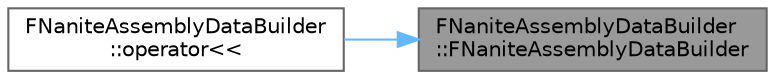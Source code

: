 digraph "FNaniteAssemblyDataBuilder::FNaniteAssemblyDataBuilder"
{
 // INTERACTIVE_SVG=YES
 // LATEX_PDF_SIZE
  bgcolor="transparent";
  edge [fontname=Helvetica,fontsize=10,labelfontname=Helvetica,labelfontsize=10];
  node [fontname=Helvetica,fontsize=10,shape=box,height=0.2,width=0.4];
  rankdir="RL";
  Node1 [id="Node000001",label="FNaniteAssemblyDataBuilder\l::FNaniteAssemblyDataBuilder",height=0.2,width=0.4,color="gray40", fillcolor="grey60", style="filled", fontcolor="black",tooltip=" "];
  Node1 -> Node2 [id="edge1_Node000001_Node000002",dir="back",color="steelblue1",style="solid",tooltip=" "];
  Node2 [id="Node000002",label="FNaniteAssemblyDataBuilder\l::operator\<\<",height=0.2,width=0.4,color="grey40", fillcolor="white", style="filled",URL="$dc/db2/classFNaniteAssemblyDataBuilder.html#a5e1782822667344434cdcd52c79feb6c",tooltip=" "];
}
